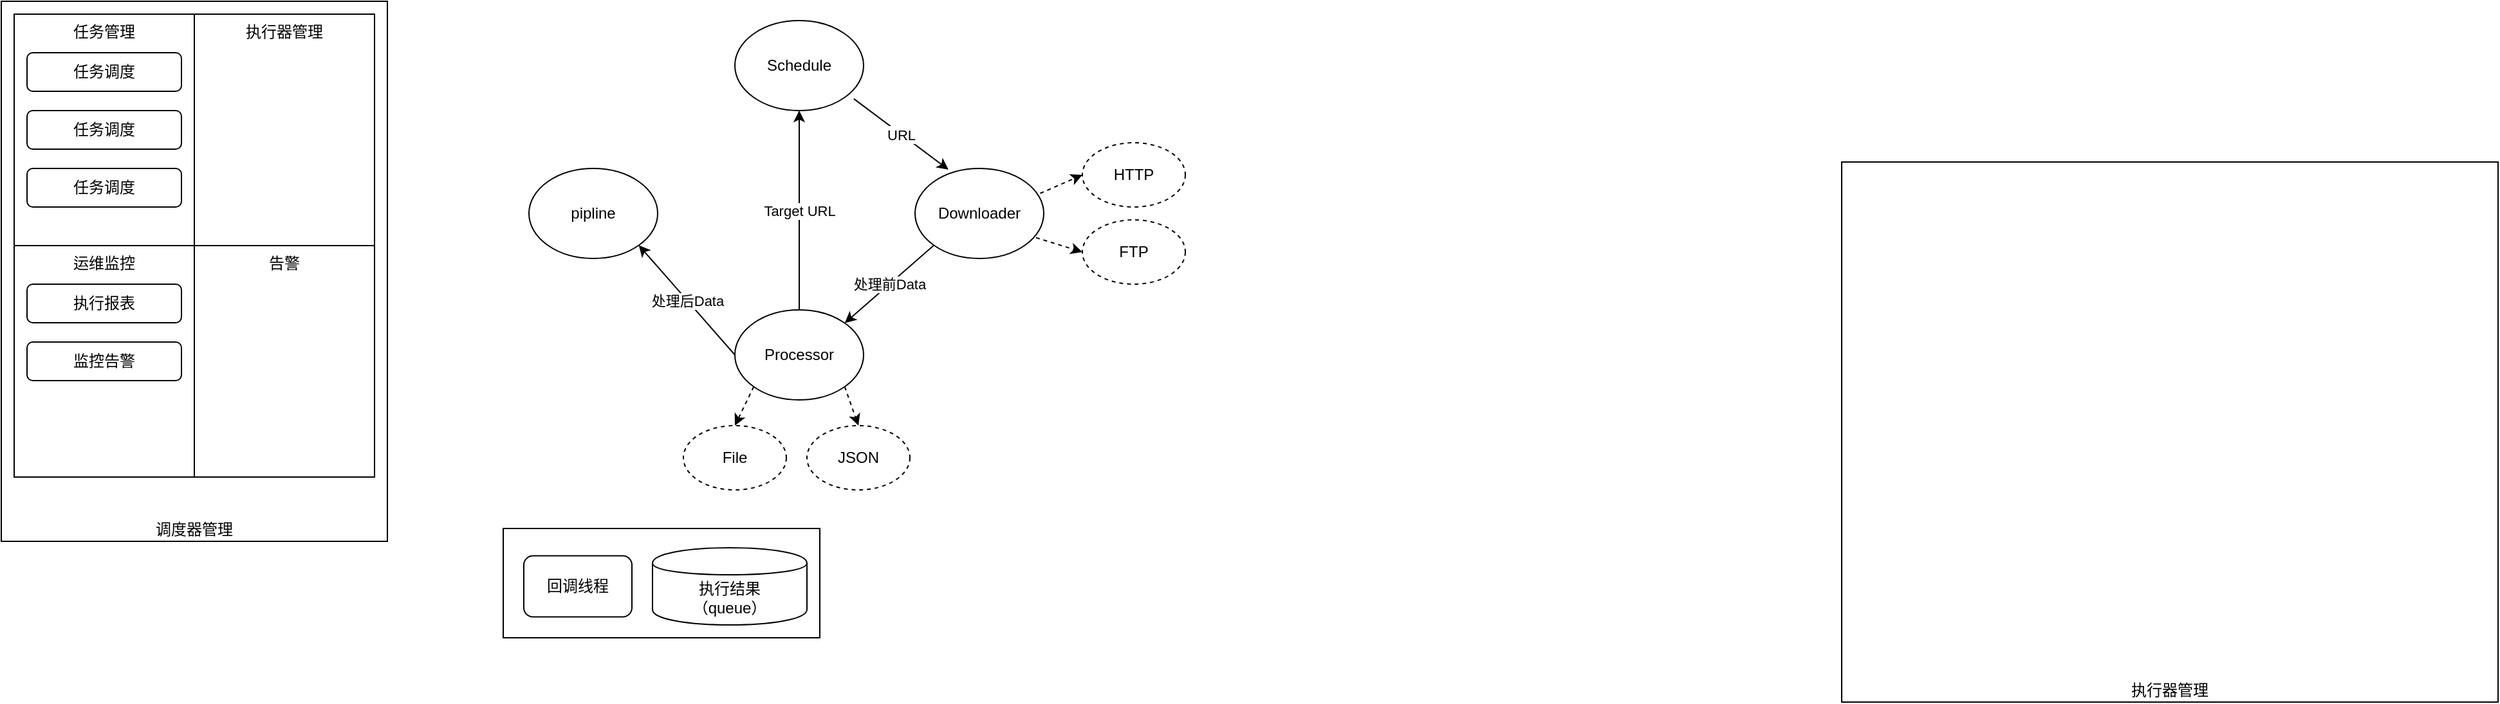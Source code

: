 <mxfile version="13.8.6" type="github">
  <diagram id="nVS1z4Y_-Y_mz45k10Go" name="Page-1">
    <mxGraphModel dx="1038" dy="556" grid="1" gridSize="10" guides="1" tooltips="1" connect="1" arrows="1" fold="1" page="1" pageScale="1" pageWidth="827" pageHeight="1169" background="none" math="0" shadow="0">
      <root>
        <mxCell id="0" />
        <mxCell id="1" parent="0" />
        <mxCell id="4RTG4fBJWJTOTxvx7D-B-3" value="调度器管理" style="rounded=0;whiteSpace=wrap;html=1;verticalAlign=bottom;" parent="1" vertex="1">
          <mxGeometry x="30" y="40" width="300" height="420" as="geometry" />
        </mxCell>
        <mxCell id="4RTG4fBJWJTOTxvx7D-B-1" value="任务管理" style="rounded=0;whiteSpace=wrap;html=1;verticalAlign=top;" parent="1" vertex="1">
          <mxGeometry x="40" y="50" width="140" height="180" as="geometry" />
        </mxCell>
        <mxCell id="4RTG4fBJWJTOTxvx7D-B-2" value="执行器管理" style="rounded=0;whiteSpace=wrap;html=1;verticalAlign=top;" parent="1" vertex="1">
          <mxGeometry x="180" y="50" width="140" height="180" as="geometry" />
        </mxCell>
        <mxCell id="4RTG4fBJWJTOTxvx7D-B-4" value="执行器管理" style="rounded=0;whiteSpace=wrap;html=1;verticalAlign=bottom;" parent="1" vertex="1">
          <mxGeometry x="1460" y="165" width="510" height="420" as="geometry" />
        </mxCell>
        <mxCell id="4RTG4fBJWJTOTxvx7D-B-5" value="运维监控" style="rounded=0;whiteSpace=wrap;html=1;verticalAlign=top;" parent="1" vertex="1">
          <mxGeometry x="40" y="230" width="140" height="180" as="geometry" />
        </mxCell>
        <mxCell id="4RTG4fBJWJTOTxvx7D-B-6" value="告警" style="rounded=0;whiteSpace=wrap;html=1;verticalAlign=top;" parent="1" vertex="1">
          <mxGeometry x="180" y="230" width="140" height="180" as="geometry" />
        </mxCell>
        <mxCell id="8Vj3od7fIR08aVMTatw8-2" value="执行报表" style="rounded=1;whiteSpace=wrap;html=1;" vertex="1" parent="1">
          <mxGeometry x="50" y="260" width="120" height="30" as="geometry" />
        </mxCell>
        <mxCell id="8Vj3od7fIR08aVMTatw8-3" value="监控告警" style="rounded=1;whiteSpace=wrap;html=1;" vertex="1" parent="1">
          <mxGeometry x="50" y="305" width="120" height="30" as="geometry" />
        </mxCell>
        <mxCell id="8Vj3od7fIR08aVMTatw8-4" value="任务调度" style="rounded=1;whiteSpace=wrap;html=1;" vertex="1" parent="1">
          <mxGeometry x="50" y="80" width="120" height="30" as="geometry" />
        </mxCell>
        <mxCell id="8Vj3od7fIR08aVMTatw8-5" value="任务调度" style="rounded=1;whiteSpace=wrap;html=1;" vertex="1" parent="1">
          <mxGeometry x="50" y="125" width="120" height="30" as="geometry" />
        </mxCell>
        <mxCell id="8Vj3od7fIR08aVMTatw8-6" value="任务调度" style="rounded=1;whiteSpace=wrap;html=1;" vertex="1" parent="1">
          <mxGeometry x="50" y="170" width="120" height="30" as="geometry" />
        </mxCell>
        <mxCell id="8Vj3od7fIR08aVMTatw8-21" value="" style="rounded=0;whiteSpace=wrap;html=1;align=left;verticalAlign=top;" vertex="1" parent="1">
          <mxGeometry x="420" y="450" width="246" height="85" as="geometry" />
        </mxCell>
        <mxCell id="8Vj3od7fIR08aVMTatw8-22" value="执行结果&lt;br&gt;（queue）" style="shape=cylinder;whiteSpace=wrap;html=1;boundedLbl=1;backgroundOutline=1;align=center;" vertex="1" parent="1">
          <mxGeometry x="536" y="465" width="120" height="60" as="geometry" />
        </mxCell>
        <mxCell id="8Vj3od7fIR08aVMTatw8-23" value="回调线程" style="rounded=1;whiteSpace=wrap;html=1;align=center;" vertex="1" parent="1">
          <mxGeometry x="436" y="471.25" width="84" height="47.5" as="geometry" />
        </mxCell>
        <mxCell id="8Vj3od7fIR08aVMTatw8-26" value="Schedule" style="ellipse;whiteSpace=wrap;html=1;align=center;" vertex="1" parent="1">
          <mxGeometry x="600" y="55" width="100" height="70" as="geometry" />
        </mxCell>
        <mxCell id="8Vj3od7fIR08aVMTatw8-27" value="Downloader" style="ellipse;whiteSpace=wrap;html=1;align=center;" vertex="1" parent="1">
          <mxGeometry x="740" y="170" width="100" height="70" as="geometry" />
        </mxCell>
        <mxCell id="8Vj3od7fIR08aVMTatw8-29" value="Processor" style="ellipse;whiteSpace=wrap;html=1;align=center;" vertex="1" parent="1">
          <mxGeometry x="600" y="280" width="100" height="70" as="geometry" />
        </mxCell>
        <mxCell id="8Vj3od7fIR08aVMTatw8-30" value="pipline" style="ellipse;whiteSpace=wrap;html=1;align=center;" vertex="1" parent="1">
          <mxGeometry x="440" y="170" width="100" height="70" as="geometry" />
        </mxCell>
        <mxCell id="8Vj3od7fIR08aVMTatw8-32" value="URL" style="endArrow=classic;html=1;exitX=0.924;exitY=0.869;exitDx=0;exitDy=0;exitPerimeter=0;entryX=0.26;entryY=0.014;entryDx=0;entryDy=0;entryPerimeter=0;" edge="1" parent="1" source="8Vj3od7fIR08aVMTatw8-26" target="8Vj3od7fIR08aVMTatw8-27">
          <mxGeometry relative="1" as="geometry">
            <mxPoint x="690" y="120" as="sourcePoint" />
            <mxPoint x="790" y="120" as="targetPoint" />
          </mxGeometry>
        </mxCell>
        <mxCell id="8Vj3od7fIR08aVMTatw8-33" value="URL" style="edgeLabel;resizable=0;html=1;align=center;verticalAlign=middle;" connectable="0" vertex="1" parent="8Vj3od7fIR08aVMTatw8-32">
          <mxGeometry relative="1" as="geometry" />
        </mxCell>
        <mxCell id="8Vj3od7fIR08aVMTatw8-34" value="" style="endArrow=classic;html=1;exitX=0;exitY=1;exitDx=0;exitDy=0;entryX=1;entryY=0;entryDx=0;entryDy=0;" edge="1" parent="1" source="8Vj3od7fIR08aVMTatw8-27" target="8Vj3od7fIR08aVMTatw8-29">
          <mxGeometry relative="1" as="geometry">
            <mxPoint x="760" y="270" as="sourcePoint" />
            <mxPoint x="860" y="270" as="targetPoint" />
          </mxGeometry>
        </mxCell>
        <mxCell id="8Vj3od7fIR08aVMTatw8-35" value="处理前Data" style="edgeLabel;resizable=0;html=1;align=center;verticalAlign=middle;" connectable="0" vertex="1" parent="8Vj3od7fIR08aVMTatw8-34">
          <mxGeometry relative="1" as="geometry" />
        </mxCell>
        <mxCell id="8Vj3od7fIR08aVMTatw8-36" value="" style="endArrow=classic;html=1;" edge="1" parent="1">
          <mxGeometry relative="1" as="geometry">
            <mxPoint x="650" y="280" as="sourcePoint" />
            <mxPoint x="650" y="125" as="targetPoint" />
          </mxGeometry>
        </mxCell>
        <mxCell id="8Vj3od7fIR08aVMTatw8-37" value="Target URL" style="edgeLabel;resizable=0;html=1;align=center;verticalAlign=middle;" connectable="0" vertex="1" parent="8Vj3od7fIR08aVMTatw8-36">
          <mxGeometry relative="1" as="geometry" />
        </mxCell>
        <mxCell id="8Vj3od7fIR08aVMTatw8-38" value="" style="endArrow=classic;html=1;exitX=0;exitY=0.5;exitDx=0;exitDy=0;entryX=1;entryY=1;entryDx=0;entryDy=0;" edge="1" parent="1" source="8Vj3od7fIR08aVMTatw8-29" target="8Vj3od7fIR08aVMTatw8-30">
          <mxGeometry relative="1" as="geometry">
            <mxPoint x="470" y="270" as="sourcePoint" />
            <mxPoint x="570" y="270" as="targetPoint" />
          </mxGeometry>
        </mxCell>
        <mxCell id="8Vj3od7fIR08aVMTatw8-39" value="处理后Data" style="edgeLabel;resizable=0;html=1;align=center;verticalAlign=middle;" connectable="0" vertex="1" parent="8Vj3od7fIR08aVMTatw8-38">
          <mxGeometry relative="1" as="geometry" />
        </mxCell>
        <mxCell id="8Vj3od7fIR08aVMTatw8-40" value="HTTP" style="ellipse;whiteSpace=wrap;html=1;align=center;dashed=1;" vertex="1" parent="1">
          <mxGeometry x="870" y="150" width="80" height="50" as="geometry" />
        </mxCell>
        <mxCell id="8Vj3od7fIR08aVMTatw8-43" value="FTP" style="ellipse;whiteSpace=wrap;html=1;align=center;dashed=1;" vertex="1" parent="1">
          <mxGeometry x="870" y="210" width="80" height="50" as="geometry" />
        </mxCell>
        <mxCell id="8Vj3od7fIR08aVMTatw8-45" value="" style="endArrow=classic;html=1;entryX=0;entryY=0.5;entryDx=0;entryDy=0;exitX=0.972;exitY=0.277;exitDx=0;exitDy=0;exitPerimeter=0;dashed=1;" edge="1" parent="1" source="8Vj3od7fIR08aVMTatw8-27" target="8Vj3od7fIR08aVMTatw8-40">
          <mxGeometry width="50" height="50" relative="1" as="geometry">
            <mxPoint x="825" y="180" as="sourcePoint" />
            <mxPoint x="850" y="130" as="targetPoint" />
          </mxGeometry>
        </mxCell>
        <mxCell id="8Vj3od7fIR08aVMTatw8-46" value="" style="endArrow=classic;html=1;exitX=0.94;exitY=0.769;exitDx=0;exitDy=0;exitPerimeter=0;entryX=0;entryY=0.5;entryDx=0;entryDy=0;dashed=1;" edge="1" parent="1" source="8Vj3od7fIR08aVMTatw8-27" target="8Vj3od7fIR08aVMTatw8-43">
          <mxGeometry width="50" height="50" relative="1" as="geometry">
            <mxPoint x="850" y="400" as="sourcePoint" />
            <mxPoint x="900" y="350" as="targetPoint" />
          </mxGeometry>
        </mxCell>
        <mxCell id="8Vj3od7fIR08aVMTatw8-49" value="JSON" style="ellipse;whiteSpace=wrap;html=1;align=center;dashed=1;" vertex="1" parent="1">
          <mxGeometry x="656" y="370" width="80" height="50" as="geometry" />
        </mxCell>
        <mxCell id="8Vj3od7fIR08aVMTatw8-51" value="File" style="ellipse;whiteSpace=wrap;html=1;align=center;dashed=1;" vertex="1" parent="1">
          <mxGeometry x="560" y="370" width="80" height="50" as="geometry" />
        </mxCell>
        <mxCell id="8Vj3od7fIR08aVMTatw8-52" value="" style="endArrow=classic;html=1;exitX=0;exitY=1;exitDx=0;exitDy=0;entryX=0.5;entryY=0;entryDx=0;entryDy=0;dashed=1;" edge="1" parent="1" source="8Vj3od7fIR08aVMTatw8-29" target="8Vj3od7fIR08aVMTatw8-51">
          <mxGeometry width="50" height="50" relative="1" as="geometry">
            <mxPoint x="400" y="370" as="sourcePoint" />
            <mxPoint x="450" y="320" as="targetPoint" />
          </mxGeometry>
        </mxCell>
        <mxCell id="8Vj3od7fIR08aVMTatw8-53" value="" style="endArrow=classic;html=1;exitX=1;exitY=1;exitDx=0;exitDy=0;entryX=0.5;entryY=0;entryDx=0;entryDy=0;dashed=1;" edge="1" parent="1" source="8Vj3od7fIR08aVMTatw8-29" target="8Vj3od7fIR08aVMTatw8-49">
          <mxGeometry width="50" height="50" relative="1" as="geometry">
            <mxPoint x="800" y="390" as="sourcePoint" />
            <mxPoint x="850" y="340" as="targetPoint" />
          </mxGeometry>
        </mxCell>
      </root>
    </mxGraphModel>
  </diagram>
</mxfile>
